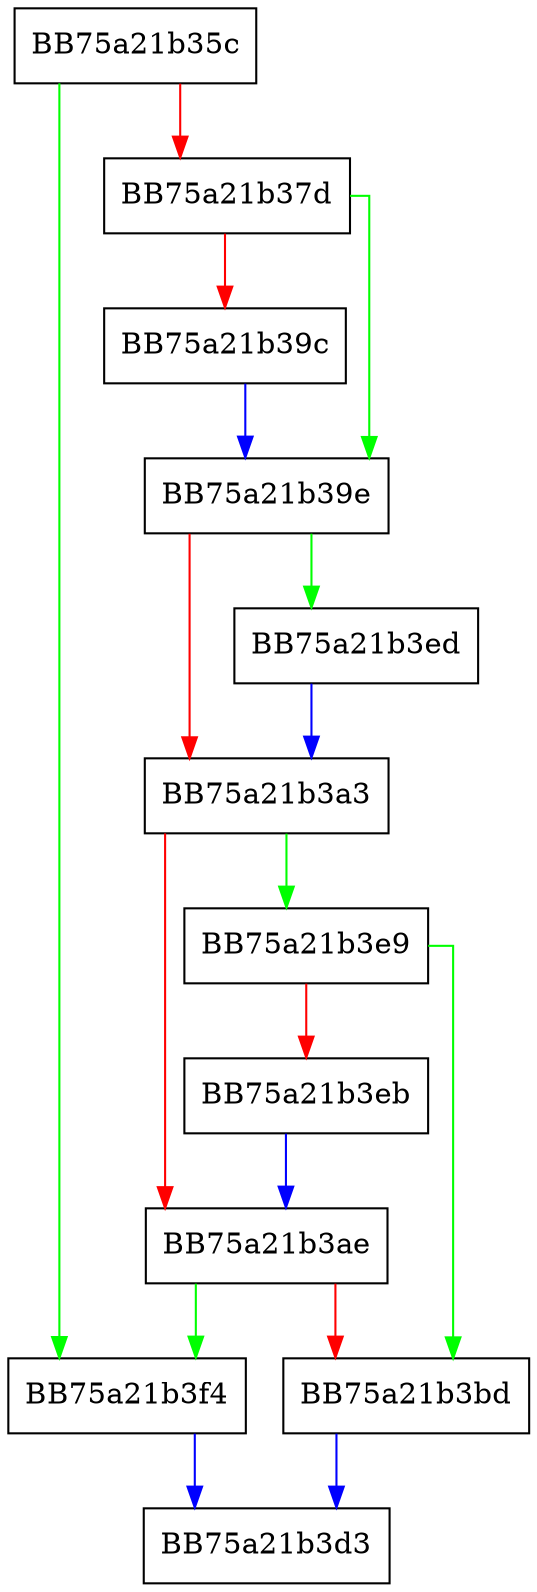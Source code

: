 digraph __load_dll_module_by_index {
  node [shape="box"];
  graph [splines=ortho];
  BB75a21b35c -> BB75a21b3f4 [color="green"];
  BB75a21b35c -> BB75a21b37d [color="red"];
  BB75a21b37d -> BB75a21b39e [color="green"];
  BB75a21b37d -> BB75a21b39c [color="red"];
  BB75a21b39c -> BB75a21b39e [color="blue"];
  BB75a21b39e -> BB75a21b3ed [color="green"];
  BB75a21b39e -> BB75a21b3a3 [color="red"];
  BB75a21b3a3 -> BB75a21b3e9 [color="green"];
  BB75a21b3a3 -> BB75a21b3ae [color="red"];
  BB75a21b3ae -> BB75a21b3f4 [color="green"];
  BB75a21b3ae -> BB75a21b3bd [color="red"];
  BB75a21b3bd -> BB75a21b3d3 [color="blue"];
  BB75a21b3e9 -> BB75a21b3bd [color="green"];
  BB75a21b3e9 -> BB75a21b3eb [color="red"];
  BB75a21b3eb -> BB75a21b3ae [color="blue"];
  BB75a21b3ed -> BB75a21b3a3 [color="blue"];
  BB75a21b3f4 -> BB75a21b3d3 [color="blue"];
}